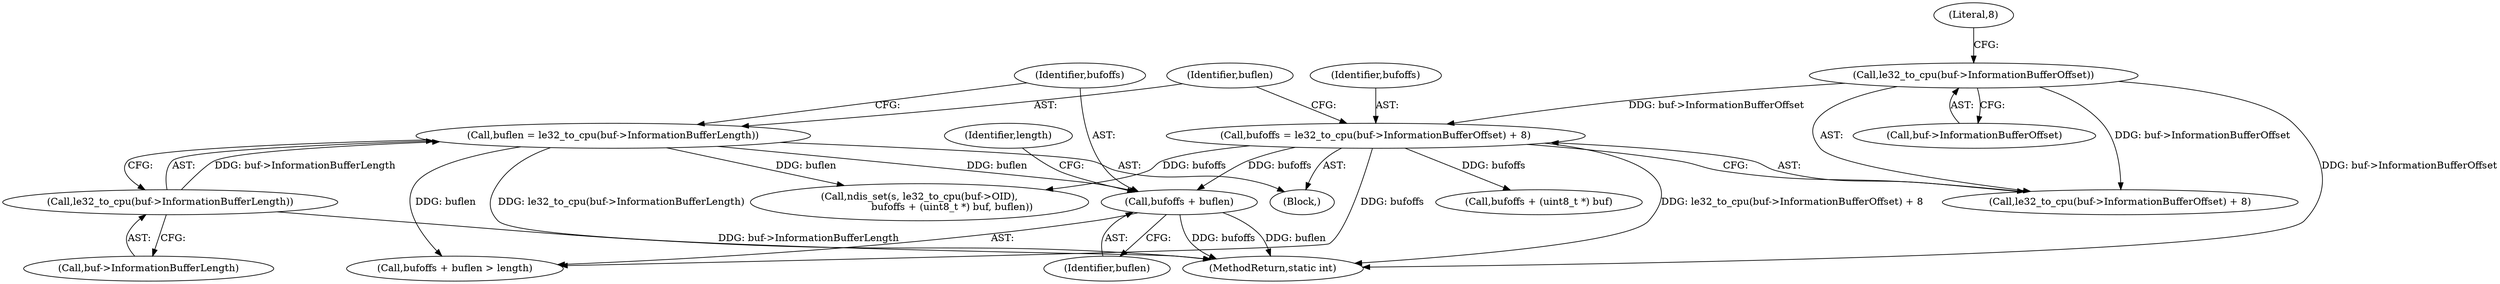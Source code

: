 digraph "1_qemu_fe3c546c5ff2a6210f9a4d8561cc64051ca8603e_0@del" {
"1000137" [label="(Call,bufoffs + buflen)"];
"1000121" [label="(Call,bufoffs = le32_to_cpu(buf->InformationBufferOffset) + 8)"];
"1000124" [label="(Call,le32_to_cpu(buf->InformationBufferOffset))"];
"1000129" [label="(Call,buflen = le32_to_cpu(buf->InformationBufferLength))"];
"1000131" [label="(Call,le32_to_cpu(buf->InformationBufferLength))"];
"1000139" [label="(Identifier,buflen)"];
"1000185" [label="(MethodReturn,static int)"];
"1000130" [label="(Identifier,buflen)"];
"1000125" [label="(Call,buf->InformationBufferOffset)"];
"1000124" [label="(Call,le32_to_cpu(buf->InformationBufferOffset))"];
"1000129" [label="(Call,buflen = le32_to_cpu(buf->InformationBufferLength))"];
"1000132" [label="(Call,buf->InformationBufferLength)"];
"1000122" [label="(Identifier,bufoffs)"];
"1000145" [label="(Call,ndis_set(s, le32_to_cpu(buf->OID),\n                     bufoffs + (uint8_t *) buf, buflen))"];
"1000105" [label="(Block,)"];
"1000128" [label="(Literal,8)"];
"1000136" [label="(Call,bufoffs + buflen > length)"];
"1000121" [label="(Call,bufoffs = le32_to_cpu(buf->InformationBufferOffset) + 8)"];
"1000123" [label="(Call,le32_to_cpu(buf->InformationBufferOffset) + 8)"];
"1000131" [label="(Call,le32_to_cpu(buf->InformationBufferLength))"];
"1000138" [label="(Identifier,bufoffs)"];
"1000140" [label="(Identifier,length)"];
"1000151" [label="(Call,bufoffs + (uint8_t *) buf)"];
"1000137" [label="(Call,bufoffs + buflen)"];
"1000137" -> "1000136"  [label="AST: "];
"1000137" -> "1000139"  [label="CFG: "];
"1000138" -> "1000137"  [label="AST: "];
"1000139" -> "1000137"  [label="AST: "];
"1000140" -> "1000137"  [label="CFG: "];
"1000137" -> "1000185"  [label="DDG: buflen"];
"1000137" -> "1000185"  [label="DDG: bufoffs"];
"1000121" -> "1000137"  [label="DDG: bufoffs"];
"1000129" -> "1000137"  [label="DDG: buflen"];
"1000121" -> "1000105"  [label="AST: "];
"1000121" -> "1000123"  [label="CFG: "];
"1000122" -> "1000121"  [label="AST: "];
"1000123" -> "1000121"  [label="AST: "];
"1000130" -> "1000121"  [label="CFG: "];
"1000121" -> "1000185"  [label="DDG: le32_to_cpu(buf->InformationBufferOffset) + 8"];
"1000124" -> "1000121"  [label="DDG: buf->InformationBufferOffset"];
"1000121" -> "1000136"  [label="DDG: bufoffs"];
"1000121" -> "1000145"  [label="DDG: bufoffs"];
"1000121" -> "1000151"  [label="DDG: bufoffs"];
"1000124" -> "1000123"  [label="AST: "];
"1000124" -> "1000125"  [label="CFG: "];
"1000125" -> "1000124"  [label="AST: "];
"1000128" -> "1000124"  [label="CFG: "];
"1000124" -> "1000185"  [label="DDG: buf->InformationBufferOffset"];
"1000124" -> "1000123"  [label="DDG: buf->InformationBufferOffset"];
"1000129" -> "1000105"  [label="AST: "];
"1000129" -> "1000131"  [label="CFG: "];
"1000130" -> "1000129"  [label="AST: "];
"1000131" -> "1000129"  [label="AST: "];
"1000138" -> "1000129"  [label="CFG: "];
"1000129" -> "1000185"  [label="DDG: le32_to_cpu(buf->InformationBufferLength)"];
"1000131" -> "1000129"  [label="DDG: buf->InformationBufferLength"];
"1000129" -> "1000136"  [label="DDG: buflen"];
"1000129" -> "1000145"  [label="DDG: buflen"];
"1000131" -> "1000132"  [label="CFG: "];
"1000132" -> "1000131"  [label="AST: "];
"1000131" -> "1000185"  [label="DDG: buf->InformationBufferLength"];
}

